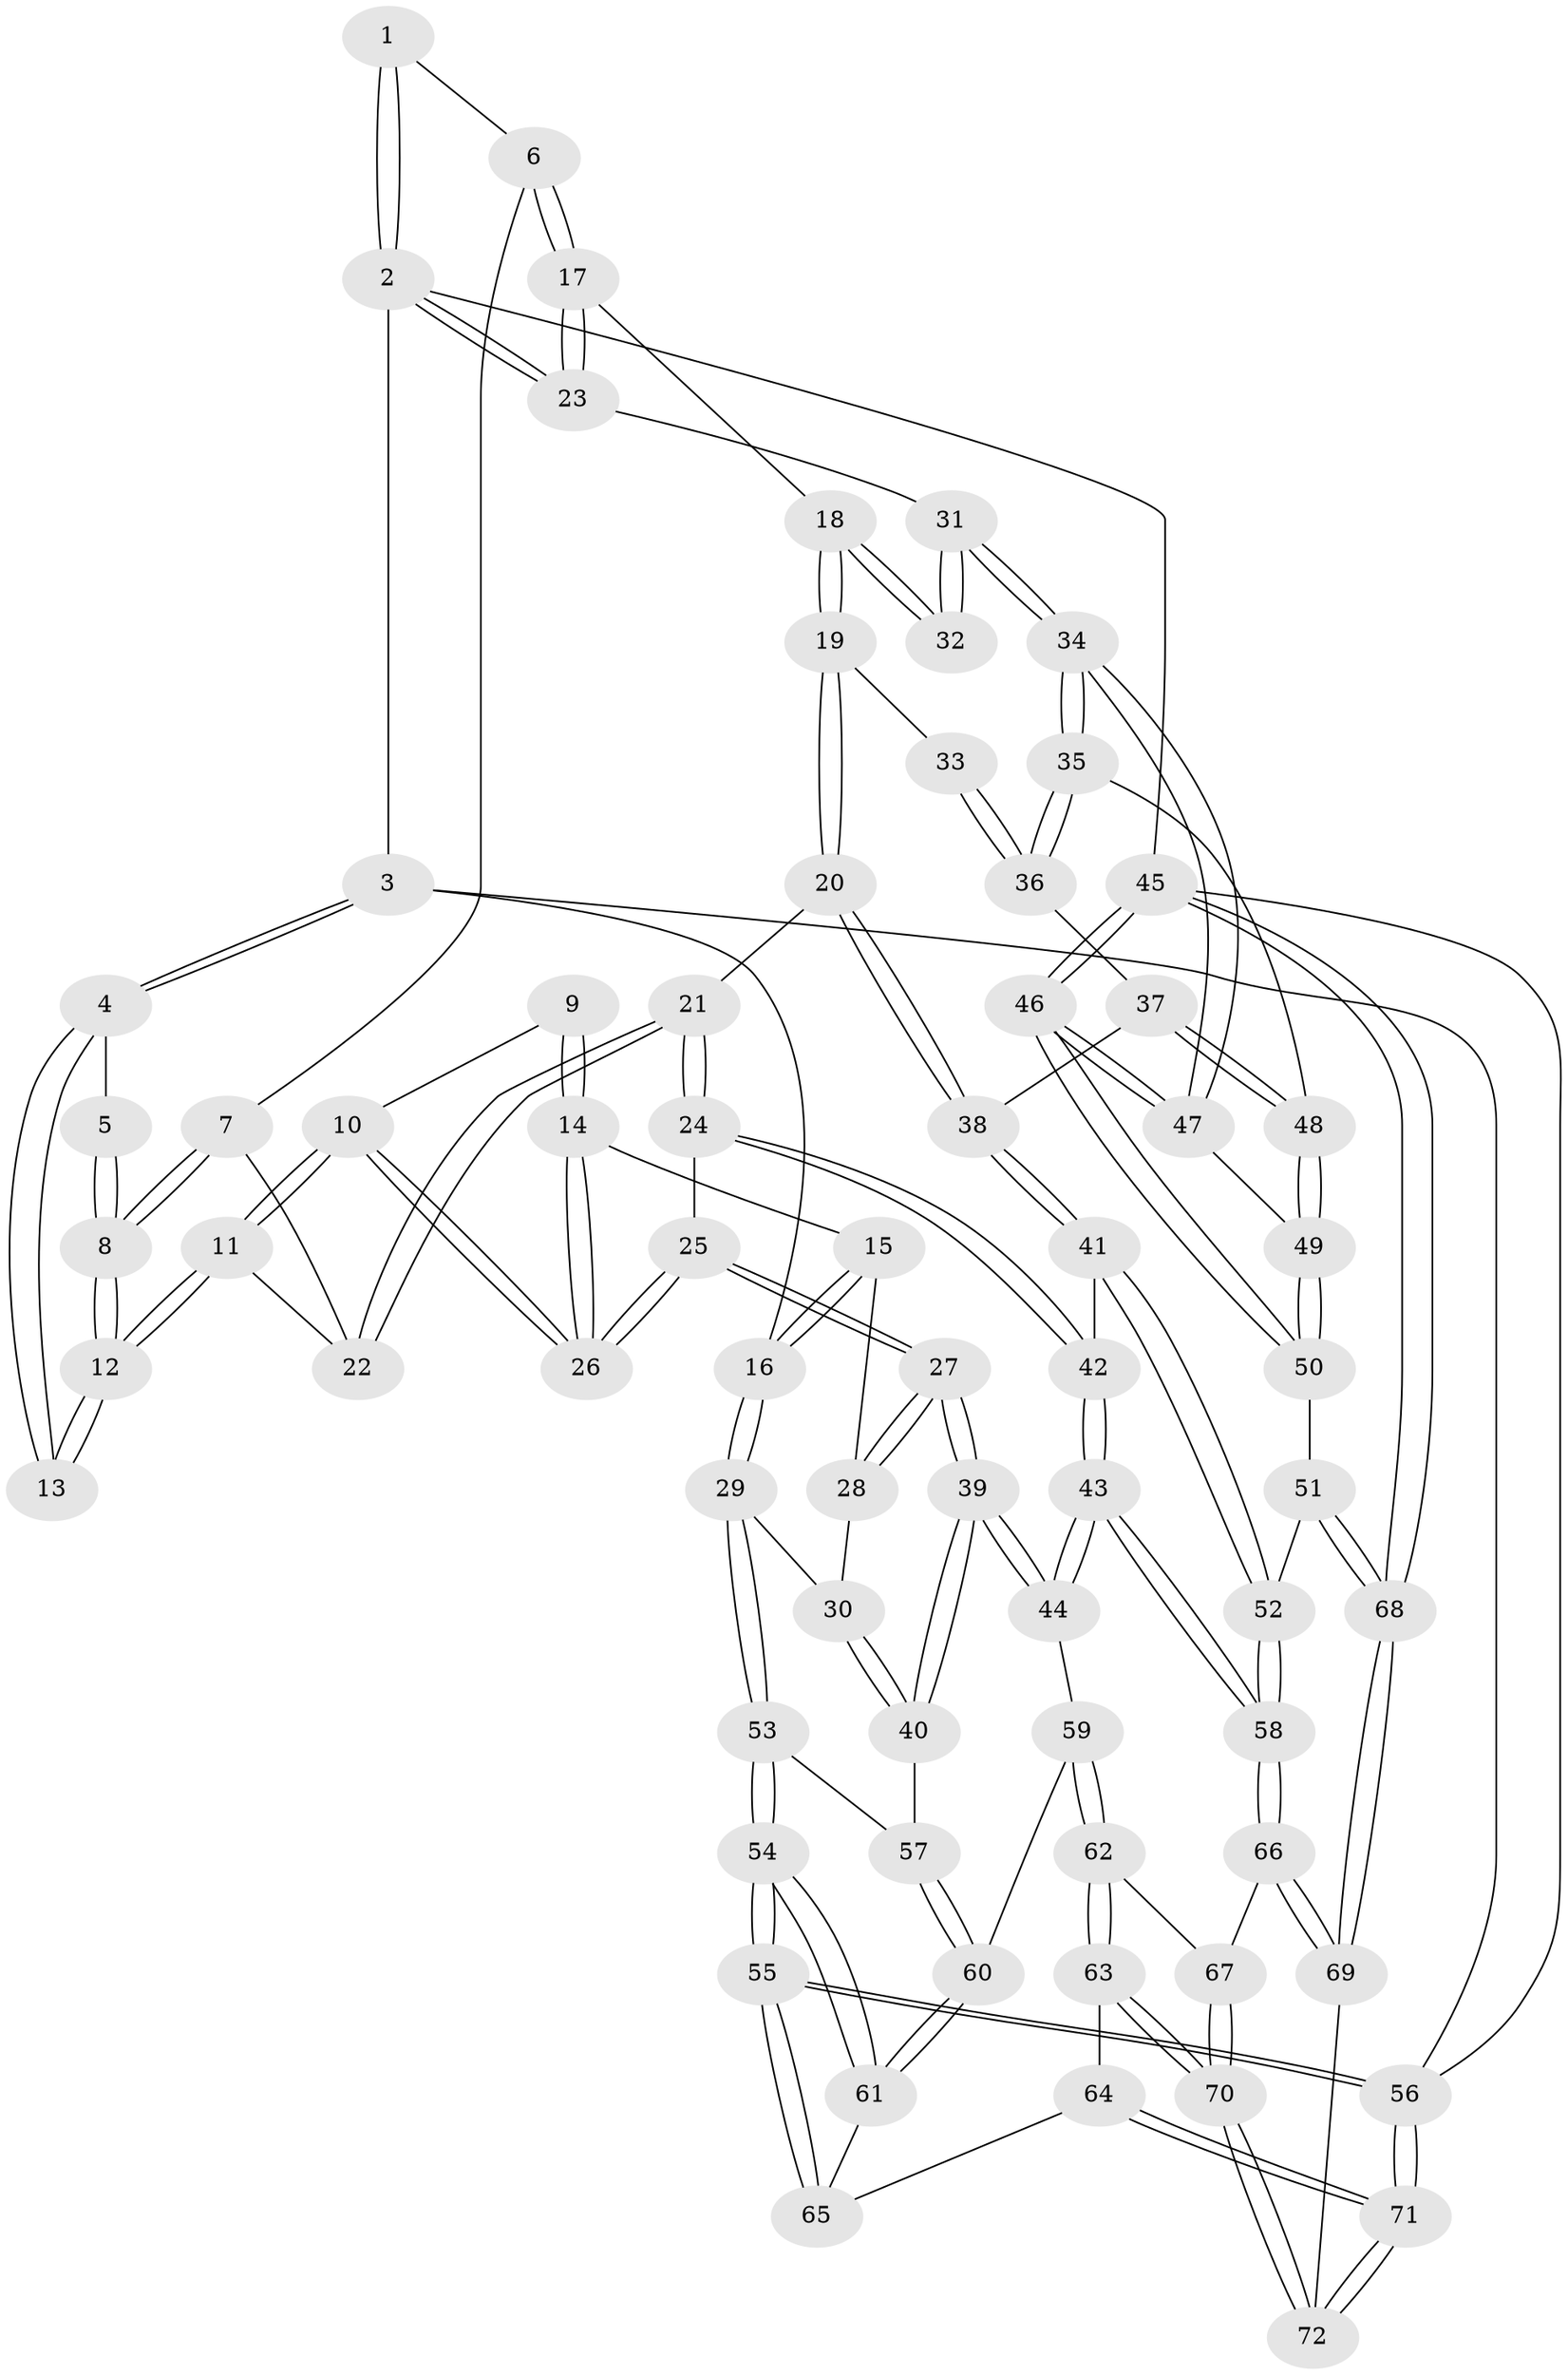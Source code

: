 // Generated by graph-tools (version 1.1) at 2025/17/03/09/25 04:17:05]
// undirected, 72 vertices, 177 edges
graph export_dot {
graph [start="1"]
  node [color=gray90,style=filled];
  1 [pos="+0.7866927073164158+0"];
  2 [pos="+1+0"];
  3 [pos="+0+0"];
  4 [pos="+0+0"];
  5 [pos="+0.4741362337246155+0"];
  6 [pos="+0.7558405112786031+0.05928873712577631"];
  7 [pos="+0.6870946959650487+0.08508854554108793"];
  8 [pos="+0.48197638345755023+0.05428670729811618"];
  9 [pos="+0.22653981936819184+0.09502394829403756"];
  10 [pos="+0.4575699168785604+0.19797773533480045"];
  11 [pos="+0.45989753606590533+0.18851471241159962"];
  12 [pos="+0.46659076133050176+0.0899426726471806"];
  13 [pos="+0.22179504503353836+0.05653791996933233"];
  14 [pos="+0.2267068978468269+0.25382672289047914"];
  15 [pos="+0.22514231583751543+0.25520203204983477"];
  16 [pos="+0+0"];
  17 [pos="+0.8068680092822749+0.12542727572690693"];
  18 [pos="+0.8043170132805377+0.30924357469983504"];
  19 [pos="+0.7988817335386714+0.31541651033752666"];
  20 [pos="+0.7922450171740517+0.32218245716762295"];
  21 [pos="+0.6960539709254107+0.3276540802880666"];
  22 [pos="+0.6531923468340151+0.16539258039538618"];
  23 [pos="+1+0.004214286180849551"];
  24 [pos="+0.6181208121320034+0.3536704027752024"];
  25 [pos="+0.49590218326338875+0.3142041192110506"];
  26 [pos="+0.45230831509046315+0.2279720496354008"];
  27 [pos="+0.38822094796034323+0.47264923335216885"];
  28 [pos="+0.21406244499226557+0.2866185645752505"];
  29 [pos="+0+0.38164314191069604"];
  30 [pos="+0.14819405255839987+0.3680910584514621"];
  31 [pos="+1+0.22088613018547143"];
  32 [pos="+1+0.2603308459849707"];
  33 [pos="+0.9636641075963747+0.41898880232014807"];
  34 [pos="+1+0.6147020847242407"];
  35 [pos="+1+0.5603280368774127"];
  36 [pos="+0.9279080656290284+0.5035594250405541"];
  37 [pos="+0.8686461418276334+0.4931766038318827"];
  38 [pos="+0.8354094433955582+0.4772004355916625"];
  39 [pos="+0.35321698617740654+0.5906060266799327"];
  40 [pos="+0.23503825025418554+0.5587620295589496"];
  41 [pos="+0.8273546022981947+0.4863789983365647"];
  42 [pos="+0.6234970804844575+0.5544315670990734"];
  43 [pos="+0.5686953926516556+0.7013953636387599"];
  44 [pos="+0.3971577195183477+0.6578394111390679"];
  45 [pos="+1+1"];
  46 [pos="+1+1"];
  47 [pos="+1+0.6282028696936264"];
  48 [pos="+0.8822326959247413+0.6173221544975577"];
  49 [pos="+0.8485039231253083+0.7109623383350612"];
  50 [pos="+0.7529468980883511+0.7694545459335543"];
  51 [pos="+0.7391083046708484+0.7710443182446961"];
  52 [pos="+0.7342681161157971+0.7706295499408096"];
  53 [pos="+0+0.5552995520187233"];
  54 [pos="+0+1"];
  55 [pos="+0+1"];
  56 [pos="+0+1"];
  57 [pos="+0.10651283639641572+0.6066789712069609"];
  58 [pos="+0.6535768892632914+0.786303679996778"];
  59 [pos="+0.32250201521311256+0.7674958534044048"];
  60 [pos="+0.12392511493019676+0.7931697618518974"];
  61 [pos="+0.10413849025783689+0.8148073282992144"];
  62 [pos="+0.316235397156178+0.8648893890605001"];
  63 [pos="+0.2577840834308632+0.9218294021311435"];
  64 [pos="+0.23604159514967746+0.9401151584231342"];
  65 [pos="+0.21177573123864693+0.9335285677682009"];
  66 [pos="+0.6309197136294009+0.8891470844268974"];
  67 [pos="+0.3675468669034954+0.9203851242619616"];
  68 [pos="+1+1"];
  69 [pos="+0.6218689089072951+1"];
  70 [pos="+0.40540346930793747+1"];
  71 [pos="+0.25159824575965595+1"];
  72 [pos="+0.44626989901593683+1"];
  1 -- 2;
  1 -- 2;
  1 -- 6;
  2 -- 3;
  2 -- 23;
  2 -- 23;
  2 -- 45;
  3 -- 4;
  3 -- 4;
  3 -- 16;
  3 -- 56;
  4 -- 5;
  4 -- 13;
  4 -- 13;
  5 -- 8;
  5 -- 8;
  6 -- 7;
  6 -- 17;
  6 -- 17;
  7 -- 8;
  7 -- 8;
  7 -- 22;
  8 -- 12;
  8 -- 12;
  9 -- 10;
  9 -- 14;
  9 -- 14;
  10 -- 11;
  10 -- 11;
  10 -- 26;
  10 -- 26;
  11 -- 12;
  11 -- 12;
  11 -- 22;
  12 -- 13;
  12 -- 13;
  14 -- 15;
  14 -- 26;
  14 -- 26;
  15 -- 16;
  15 -- 16;
  15 -- 28;
  16 -- 29;
  16 -- 29;
  17 -- 18;
  17 -- 23;
  17 -- 23;
  18 -- 19;
  18 -- 19;
  18 -- 32;
  18 -- 32;
  19 -- 20;
  19 -- 20;
  19 -- 33;
  20 -- 21;
  20 -- 38;
  20 -- 38;
  21 -- 22;
  21 -- 22;
  21 -- 24;
  21 -- 24;
  23 -- 31;
  24 -- 25;
  24 -- 42;
  24 -- 42;
  25 -- 26;
  25 -- 26;
  25 -- 27;
  25 -- 27;
  27 -- 28;
  27 -- 28;
  27 -- 39;
  27 -- 39;
  28 -- 30;
  29 -- 30;
  29 -- 53;
  29 -- 53;
  30 -- 40;
  30 -- 40;
  31 -- 32;
  31 -- 32;
  31 -- 34;
  31 -- 34;
  33 -- 36;
  33 -- 36;
  34 -- 35;
  34 -- 35;
  34 -- 47;
  34 -- 47;
  35 -- 36;
  35 -- 36;
  35 -- 48;
  36 -- 37;
  37 -- 38;
  37 -- 48;
  37 -- 48;
  38 -- 41;
  38 -- 41;
  39 -- 40;
  39 -- 40;
  39 -- 44;
  39 -- 44;
  40 -- 57;
  41 -- 42;
  41 -- 52;
  41 -- 52;
  42 -- 43;
  42 -- 43;
  43 -- 44;
  43 -- 44;
  43 -- 58;
  43 -- 58;
  44 -- 59;
  45 -- 46;
  45 -- 46;
  45 -- 68;
  45 -- 68;
  45 -- 56;
  46 -- 47;
  46 -- 47;
  46 -- 50;
  46 -- 50;
  47 -- 49;
  48 -- 49;
  48 -- 49;
  49 -- 50;
  49 -- 50;
  50 -- 51;
  51 -- 52;
  51 -- 68;
  51 -- 68;
  52 -- 58;
  52 -- 58;
  53 -- 54;
  53 -- 54;
  53 -- 57;
  54 -- 55;
  54 -- 55;
  54 -- 61;
  54 -- 61;
  55 -- 56;
  55 -- 56;
  55 -- 65;
  55 -- 65;
  56 -- 71;
  56 -- 71;
  57 -- 60;
  57 -- 60;
  58 -- 66;
  58 -- 66;
  59 -- 60;
  59 -- 62;
  59 -- 62;
  60 -- 61;
  60 -- 61;
  61 -- 65;
  62 -- 63;
  62 -- 63;
  62 -- 67;
  63 -- 64;
  63 -- 70;
  63 -- 70;
  64 -- 65;
  64 -- 71;
  64 -- 71;
  66 -- 67;
  66 -- 69;
  66 -- 69;
  67 -- 70;
  67 -- 70;
  68 -- 69;
  68 -- 69;
  69 -- 72;
  70 -- 72;
  70 -- 72;
  71 -- 72;
  71 -- 72;
}

